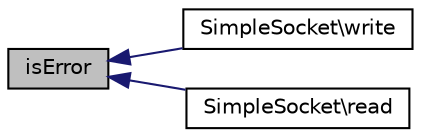 digraph "isError"
{
  edge [fontname="Helvetica",fontsize="10",labelfontname="Helvetica",labelfontsize="10"];
  node [fontname="Helvetica",fontsize="10",shape=record];
  rankdir="LR";
  Node1 [label="isError",height=0.2,width=0.4,color="black", fillcolor="grey75", style="filled" fontcolor="black"];
  Node1 -> Node2 [dir="back",color="midnightblue",fontsize="10",style="solid",fontname="Helvetica"];
  Node2 [label="SimpleSocket\\write",height=0.2,width=0.4,color="black", fillcolor="white", style="filled",URL="$class_simple_socket.html#adcc5b330d26969b380b0ef0e051ee938"];
  Node1 -> Node3 [dir="back",color="midnightblue",fontsize="10",style="solid",fontname="Helvetica"];
  Node3 [label="SimpleSocket\\read",height=0.2,width=0.4,color="black", fillcolor="white", style="filled",URL="$class_simple_socket.html#a64571309bfb3238c65fd3c2898f92440"];
}
